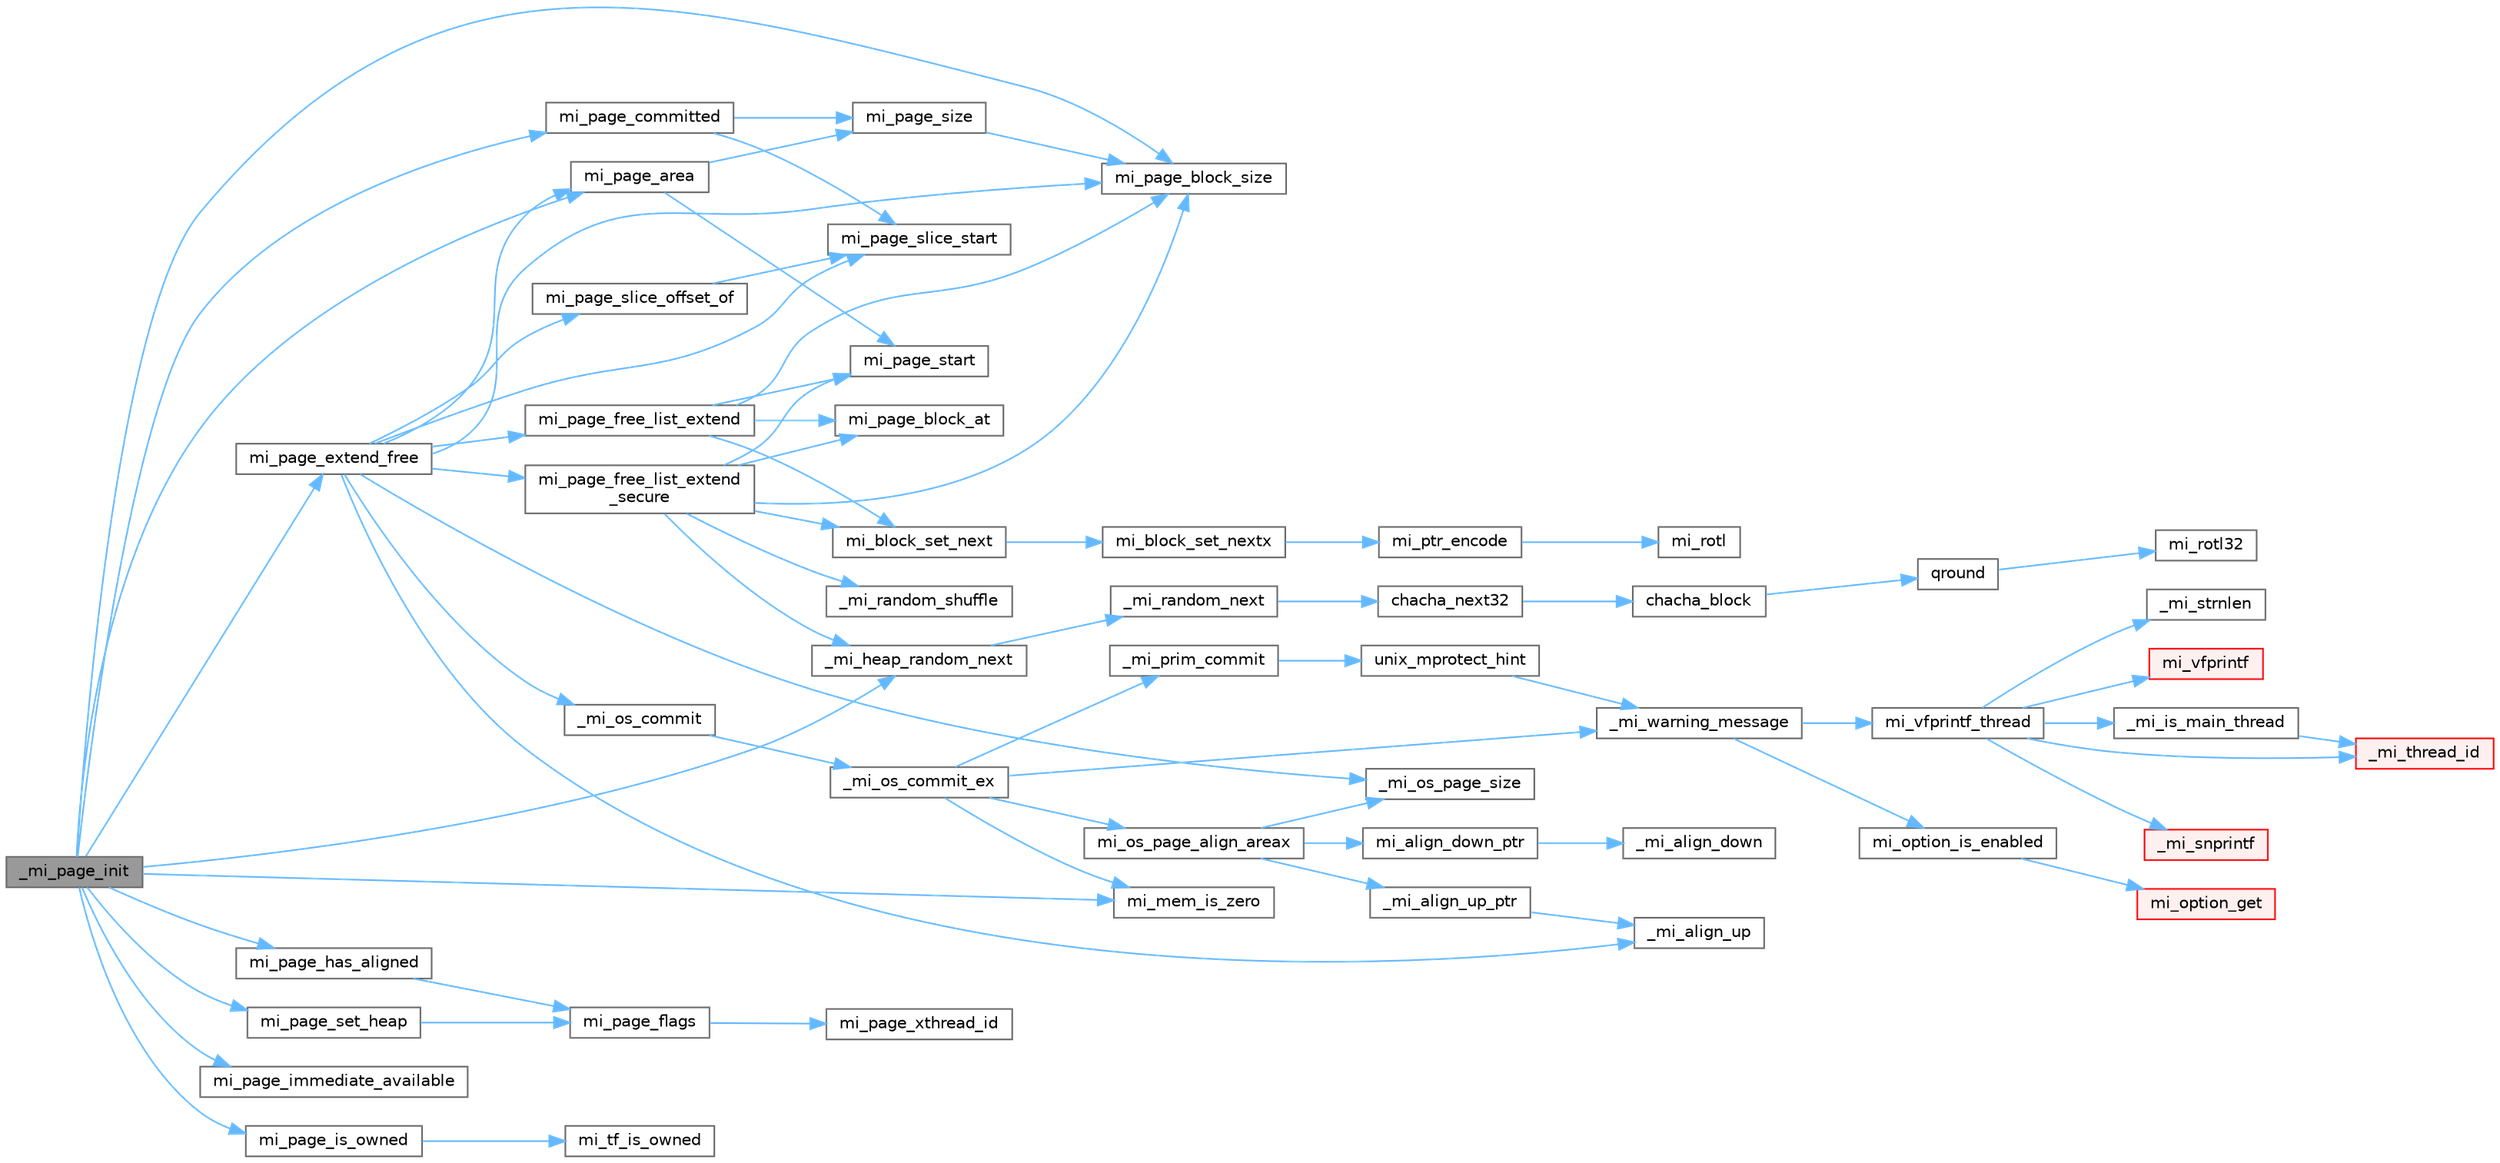 digraph "_mi_page_init"
{
 // LATEX_PDF_SIZE
  bgcolor="transparent";
  edge [fontname=Helvetica,fontsize=10,labelfontname=Helvetica,labelfontsize=10];
  node [fontname=Helvetica,fontsize=10,shape=box,height=0.2,width=0.4];
  rankdir="LR";
  Node1 [id="Node000001",label="_mi_page_init",height=0.2,width=0.4,color="gray40", fillcolor="grey60", style="filled", fontcolor="black",tooltip=" "];
  Node1 -> Node2 [id="edge69_Node000001_Node000002",color="steelblue1",style="solid",tooltip=" "];
  Node2 [id="Node000002",label="_mi_heap_random_next",height=0.2,width=0.4,color="grey40", fillcolor="white", style="filled",URL="$heap_8c.html#a68ddb5f2c595ea9d4e8d450342b4713c",tooltip=" "];
  Node2 -> Node3 [id="edge70_Node000002_Node000003",color="steelblue1",style="solid",tooltip=" "];
  Node3 [id="Node000003",label="_mi_random_next",height=0.2,width=0.4,color="grey40", fillcolor="white", style="filled",URL="$random_8c.html#ae7c0ab020aad85edd43240680cc4f76e",tooltip=" "];
  Node3 -> Node4 [id="edge71_Node000003_Node000004",color="steelblue1",style="solid",tooltip=" "];
  Node4 [id="Node000004",label="chacha_next32",height=0.2,width=0.4,color="grey40", fillcolor="white", style="filled",URL="$random_8c.html#aee994349e65d0c17afc5f058382e4987",tooltip=" "];
  Node4 -> Node5 [id="edge72_Node000004_Node000005",color="steelblue1",style="solid",tooltip=" "];
  Node5 [id="Node000005",label="chacha_block",height=0.2,width=0.4,color="grey40", fillcolor="white", style="filled",URL="$random_8c.html#ac7c3361c50bd6885f2fa95dbd8446b4b",tooltip=" "];
  Node5 -> Node6 [id="edge73_Node000005_Node000006",color="steelblue1",style="solid",tooltip=" "];
  Node6 [id="Node000006",label="qround",height=0.2,width=0.4,color="grey40", fillcolor="white", style="filled",URL="$random_8c.html#a4b6bacd2f7b7850e296611f716692baa",tooltip=" "];
  Node6 -> Node7 [id="edge74_Node000006_Node000007",color="steelblue1",style="solid",tooltip=" "];
  Node7 [id="Node000007",label="mi_rotl32",height=0.2,width=0.4,color="grey40", fillcolor="white", style="filled",URL="$bits_8h.html#a54b39737c07063eda533e284d0300d1b",tooltip=" "];
  Node1 -> Node8 [id="edge75_Node000001_Node000008",color="steelblue1",style="solid",tooltip=" "];
  Node8 [id="Node000008",label="mi_mem_is_zero",height=0.2,width=0.4,color="grey40", fillcolor="white", style="filled",URL="$_e_a_s_t_l_2packages_2mimalloc_2include_2mimalloc_2internal_8h.html#a8391ae55dd6885bd38593f740fd349a4",tooltip=" "];
  Node1 -> Node9 [id="edge76_Node000001_Node000009",color="steelblue1",style="solid",tooltip=" "];
  Node9 [id="Node000009",label="mi_page_area",height=0.2,width=0.4,color="grey40", fillcolor="white", style="filled",URL="$_e_a_s_t_l_2packages_2mimalloc_2include_2mimalloc_2internal_8h.html#ab02bec7b56343136344cb9441cb889c7",tooltip=" "];
  Node9 -> Node10 [id="edge77_Node000009_Node000010",color="steelblue1",style="solid",tooltip=" "];
  Node10 [id="Node000010",label="mi_page_size",height=0.2,width=0.4,color="grey40", fillcolor="white", style="filled",URL="$_e_a_s_t_l_2packages_2mimalloc_2include_2mimalloc_2internal_8h.html#a8c0729aec9cac74b4a782e6a7d22f18d",tooltip=" "];
  Node10 -> Node11 [id="edge78_Node000010_Node000011",color="steelblue1",style="solid",tooltip=" "];
  Node11 [id="Node000011",label="mi_page_block_size",height=0.2,width=0.4,color="grey40", fillcolor="white", style="filled",URL="$_e_a_s_t_l_2packages_2mimalloc_2include_2mimalloc_2internal_8h.html#a6134893990c1f09da2b40092ceecc780",tooltip=" "];
  Node9 -> Node12 [id="edge79_Node000009_Node000012",color="steelblue1",style="solid",tooltip=" "];
  Node12 [id="Node000012",label="mi_page_start",height=0.2,width=0.4,color="grey40", fillcolor="white", style="filled",URL="$_e_a_s_t_l_2packages_2mimalloc_2include_2mimalloc_2internal_8h.html#a95e8b035747d340ad060f5cf0811b7e9",tooltip=" "];
  Node1 -> Node11 [id="edge80_Node000001_Node000011",color="steelblue1",style="solid",tooltip=" "];
  Node1 -> Node13 [id="edge81_Node000001_Node000013",color="steelblue1",style="solid",tooltip=" "];
  Node13 [id="Node000013",label="mi_page_committed",height=0.2,width=0.4,color="grey40", fillcolor="white", style="filled",URL="$_e_a_s_t_l_2packages_2mimalloc_2include_2mimalloc_2internal_8h.html#a0ebedfe1875740753164d3bf0a948d31",tooltip=" "];
  Node13 -> Node10 [id="edge82_Node000013_Node000010",color="steelblue1",style="solid",tooltip=" "];
  Node13 -> Node14 [id="edge83_Node000013_Node000014",color="steelblue1",style="solid",tooltip=" "];
  Node14 [id="Node000014",label="mi_page_slice_start",height=0.2,width=0.4,color="grey40", fillcolor="white", style="filled",URL="$_e_a_s_t_l_2packages_2mimalloc_2include_2mimalloc_2internal_8h.html#a5a6ac89588d92c6b443e78415aac06db",tooltip=" "];
  Node1 -> Node15 [id="edge84_Node000001_Node000015",color="steelblue1",style="solid",tooltip=" "];
  Node15 [id="Node000015",label="mi_page_extend_free",height=0.2,width=0.4,color="grey40", fillcolor="white", style="filled",URL="$page_8c.html#a40c7a483e3c04fdcf8d9a16bc6e6cea5",tooltip=" "];
  Node15 -> Node16 [id="edge85_Node000015_Node000016",color="steelblue1",style="solid",tooltip=" "];
  Node16 [id="Node000016",label="_mi_align_up",height=0.2,width=0.4,color="grey40", fillcolor="white", style="filled",URL="$_e_a_s_t_l_2packages_2mimalloc_2include_2mimalloc_2internal_8h.html#a7f35944d44d8a16365072023dd19e0da",tooltip=" "];
  Node15 -> Node17 [id="edge86_Node000015_Node000017",color="steelblue1",style="solid",tooltip=" "];
  Node17 [id="Node000017",label="_mi_os_commit",height=0.2,width=0.4,color="grey40", fillcolor="white", style="filled",URL="$os_8c.html#acef931ae1be3c3ddb6ee125a8267a84e",tooltip=" "];
  Node17 -> Node18 [id="edge87_Node000017_Node000018",color="steelblue1",style="solid",tooltip=" "];
  Node18 [id="Node000018",label="_mi_os_commit_ex",height=0.2,width=0.4,color="grey40", fillcolor="white", style="filled",URL="$os_8c.html#a3d62d4f2f8c54d1251323be446068194",tooltip=" "];
  Node18 -> Node19 [id="edge88_Node000018_Node000019",color="steelblue1",style="solid",tooltip=" "];
  Node19 [id="Node000019",label="_mi_prim_commit",height=0.2,width=0.4,color="grey40", fillcolor="white", style="filled",URL="$windows_2prim_8c.html#a723c63d8d2b51281ab1ef2bf7e7395d0",tooltip=" "];
  Node19 -> Node20 [id="edge89_Node000019_Node000020",color="steelblue1",style="solid",tooltip=" "];
  Node20 [id="Node000020",label="unix_mprotect_hint",height=0.2,width=0.4,color="grey40", fillcolor="white", style="filled",URL="$unix_2prim_8c.html#a7729d7cf0976d9e9fdc1d344d80e7d14",tooltip=" "];
  Node20 -> Node21 [id="edge90_Node000020_Node000021",color="steelblue1",style="solid",tooltip=" "];
  Node21 [id="Node000021",label="_mi_warning_message",height=0.2,width=0.4,color="grey40", fillcolor="white", style="filled",URL="$options_8c.html#ac253cac2ca24fb63be7f4937ac620dc4",tooltip=" "];
  Node21 -> Node22 [id="edge91_Node000021_Node000022",color="steelblue1",style="solid",tooltip=" "];
  Node22 [id="Node000022",label="mi_option_is_enabled",height=0.2,width=0.4,color="grey40", fillcolor="white", style="filled",URL="$group__options.html#ga459ad98f18b3fc9275474807fe0ca188",tooltip=" "];
  Node22 -> Node23 [id="edge92_Node000022_Node000023",color="steelblue1",style="solid",tooltip=" "];
  Node23 [id="Node000023",label="mi_option_get",height=0.2,width=0.4,color="red", fillcolor="#FFF0F0", style="filled",URL="$group__options.html#ga7e8af195cc81d3fa64ccf2662caa565a",tooltip=" "];
  Node21 -> Node39 [id="edge93_Node000021_Node000039",color="steelblue1",style="solid",tooltip=" "];
  Node39 [id="Node000039",label="mi_vfprintf_thread",height=0.2,width=0.4,color="grey40", fillcolor="white", style="filled",URL="$options_8c.html#a4af8263c139d04a876914f39024a7424",tooltip=" "];
  Node39 -> Node40 [id="edge94_Node000039_Node000040",color="steelblue1",style="solid",tooltip=" "];
  Node40 [id="Node000040",label="_mi_is_main_thread",height=0.2,width=0.4,color="grey40", fillcolor="white", style="filled",URL="$_e_a_s_t_l_2packages_2mimalloc_2src_2init_8c.html#a008e0a28e7c86b15a04094d595e2c327",tooltip=" "];
  Node40 -> Node41 [id="edge95_Node000040_Node000041",color="steelblue1",style="solid",tooltip=" "];
  Node41 [id="Node000041",label="_mi_thread_id",height=0.2,width=0.4,color="red", fillcolor="#FFF0F0", style="filled",URL="$_e_a_s_t_l_2packages_2mimalloc_2src_2init_8c.html#a43068a36d7dea6ccf1e3558a27e22993",tooltip=" "];
  Node39 -> Node44 [id="edge96_Node000039_Node000044",color="steelblue1",style="solid",tooltip=" "];
  Node44 [id="Node000044",label="_mi_snprintf",height=0.2,width=0.4,color="red", fillcolor="#FFF0F0", style="filled",URL="$libc_8c.html#a6c2f4673e3317f332571bc1bec18c49b",tooltip=" "];
  Node39 -> Node32 [id="edge97_Node000039_Node000032",color="steelblue1",style="solid",tooltip=" "];
  Node32 [id="Node000032",label="_mi_strnlen",height=0.2,width=0.4,color="grey40", fillcolor="white", style="filled",URL="$libc_8c.html#ae8577fe0d9bbe3fb90d2169caa1af943",tooltip=" "];
  Node39 -> Node41 [id="edge98_Node000039_Node000041",color="steelblue1",style="solid",tooltip=" "];
  Node39 -> Node51 [id="edge99_Node000039_Node000051",color="steelblue1",style="solid",tooltip=" "];
  Node51 [id="Node000051",label="mi_vfprintf",height=0.2,width=0.4,color="red", fillcolor="#FFF0F0", style="filled",URL="$options_8c.html#a1f31f62f178fb5309451aa44c8d25327",tooltip=" "];
  Node18 -> Node21 [id="edge100_Node000018_Node000021",color="steelblue1",style="solid",tooltip=" "];
  Node18 -> Node8 [id="edge101_Node000018_Node000008",color="steelblue1",style="solid",tooltip=" "];
  Node18 -> Node56 [id="edge102_Node000018_Node000056",color="steelblue1",style="solid",tooltip=" "];
  Node56 [id="Node000056",label="mi_os_page_align_areax",height=0.2,width=0.4,color="grey40", fillcolor="white", style="filled",URL="$os_8c.html#a80d3a0cbc0a50873b1abc39077a6d77e",tooltip=" "];
  Node56 -> Node57 [id="edge103_Node000056_Node000057",color="steelblue1",style="solid",tooltip=" "];
  Node57 [id="Node000057",label="_mi_align_up_ptr",height=0.2,width=0.4,color="grey40", fillcolor="white", style="filled",URL="$_e_a_s_t_l_2packages_2mimalloc_2include_2mimalloc_2internal_8h.html#ac76001cb6de6586632eb7fb6c1795a77",tooltip=" "];
  Node57 -> Node16 [id="edge104_Node000057_Node000016",color="steelblue1",style="solid",tooltip=" "];
  Node56 -> Node58 [id="edge105_Node000056_Node000058",color="steelblue1",style="solid",tooltip=" "];
  Node58 [id="Node000058",label="_mi_os_page_size",height=0.2,width=0.4,color="grey40", fillcolor="white", style="filled",URL="$os_8c.html#a723e4c95209d4c6282b53317473e83d5",tooltip=" "];
  Node56 -> Node59 [id="edge106_Node000056_Node000059",color="steelblue1",style="solid",tooltip=" "];
  Node59 [id="Node000059",label="mi_align_down_ptr",height=0.2,width=0.4,color="grey40", fillcolor="white", style="filled",URL="$_e_a_s_t_l_2packages_2mimalloc_2include_2mimalloc_2internal_8h.html#adc7ba2f338065541b3513efcf2252795",tooltip=" "];
  Node59 -> Node60 [id="edge107_Node000059_Node000060",color="steelblue1",style="solid",tooltip=" "];
  Node60 [id="Node000060",label="_mi_align_down",height=0.2,width=0.4,color="grey40", fillcolor="white", style="filled",URL="$_e_a_s_t_l_2packages_2mimalloc_2include_2mimalloc_2internal_8h.html#ae0f2f8d6ceafe97eed3962f752cb9975",tooltip=" "];
  Node15 -> Node58 [id="edge108_Node000015_Node000058",color="steelblue1",style="solid",tooltip=" "];
  Node15 -> Node9 [id="edge109_Node000015_Node000009",color="steelblue1",style="solid",tooltip=" "];
  Node15 -> Node11 [id="edge110_Node000015_Node000011",color="steelblue1",style="solid",tooltip=" "];
  Node15 -> Node61 [id="edge111_Node000015_Node000061",color="steelblue1",style="solid",tooltip=" "];
  Node61 [id="Node000061",label="mi_page_free_list_extend",height=0.2,width=0.4,color="grey40", fillcolor="white", style="filled",URL="$page_8c.html#a9bb87a743570919cc56839f9fc433695",tooltip=" "];
  Node61 -> Node62 [id="edge112_Node000061_Node000062",color="steelblue1",style="solid",tooltip=" "];
  Node62 [id="Node000062",label="mi_block_set_next",height=0.2,width=0.4,color="grey40", fillcolor="white", style="filled",URL="$_e_a_s_t_l_2packages_2mimalloc_2include_2mimalloc_2internal_8h.html#ac7b440a922454c163ed1139aac9b946d",tooltip=" "];
  Node62 -> Node63 [id="edge113_Node000062_Node000063",color="steelblue1",style="solid",tooltip=" "];
  Node63 [id="Node000063",label="mi_block_set_nextx",height=0.2,width=0.4,color="grey40", fillcolor="white", style="filled",URL="$_e_a_s_t_l_2packages_2mimalloc_2include_2mimalloc_2internal_8h.html#af5fbdb6f591a95ed806576e4edd908d3",tooltip=" "];
  Node63 -> Node64 [id="edge114_Node000063_Node000064",color="steelblue1",style="solid",tooltip=" "];
  Node64 [id="Node000064",label="mi_ptr_encode",height=0.2,width=0.4,color="grey40", fillcolor="white", style="filled",URL="$_e_a_s_t_l_2packages_2mimalloc_2include_2mimalloc_2internal_8h.html#a8af2e59d4c03379a2b06fcd922823bbe",tooltip=" "];
  Node64 -> Node65 [id="edge115_Node000064_Node000065",color="steelblue1",style="solid",tooltip=" "];
  Node65 [id="Node000065",label="mi_rotl",height=0.2,width=0.4,color="grey40", fillcolor="white", style="filled",URL="$bits_8h.html#acf2fcb7e521269e6334d0dba4804892c",tooltip=" "];
  Node61 -> Node66 [id="edge116_Node000061_Node000066",color="steelblue1",style="solid",tooltip=" "];
  Node66 [id="Node000066",label="mi_page_block_at",height=0.2,width=0.4,color="grey40", fillcolor="white", style="filled",URL="$page_8c.html#a796cbdf7c3bf7febbda3160b978b4e79",tooltip=" "];
  Node61 -> Node11 [id="edge117_Node000061_Node000011",color="steelblue1",style="solid",tooltip=" "];
  Node61 -> Node12 [id="edge118_Node000061_Node000012",color="steelblue1",style="solid",tooltip=" "];
  Node15 -> Node67 [id="edge119_Node000015_Node000067",color="steelblue1",style="solid",tooltip=" "];
  Node67 [id="Node000067",label="mi_page_free_list_extend\l_secure",height=0.2,width=0.4,color="grey40", fillcolor="white", style="filled",URL="$page_8c.html#a4a740b834c5746b0309fece1a0b1d781",tooltip=" "];
  Node67 -> Node2 [id="edge120_Node000067_Node000002",color="steelblue1",style="solid",tooltip=" "];
  Node67 -> Node68 [id="edge121_Node000067_Node000068",color="steelblue1",style="solid",tooltip=" "];
  Node68 [id="Node000068",label="_mi_random_shuffle",height=0.2,width=0.4,color="grey40", fillcolor="white", style="filled",URL="$_e_a_s_t_l_2packages_2mimalloc_2include_2mimalloc_2internal_8h.html#aed665df96f860a0ef89cc82e538df873",tooltip=" "];
  Node67 -> Node62 [id="edge122_Node000067_Node000062",color="steelblue1",style="solid",tooltip=" "];
  Node67 -> Node66 [id="edge123_Node000067_Node000066",color="steelblue1",style="solid",tooltip=" "];
  Node67 -> Node11 [id="edge124_Node000067_Node000011",color="steelblue1",style="solid",tooltip=" "];
  Node67 -> Node12 [id="edge125_Node000067_Node000012",color="steelblue1",style="solid",tooltip=" "];
  Node15 -> Node69 [id="edge126_Node000015_Node000069",color="steelblue1",style="solid",tooltip=" "];
  Node69 [id="Node000069",label="mi_page_slice_offset_of",height=0.2,width=0.4,color="grey40", fillcolor="white", style="filled",URL="$_e_a_s_t_l_2packages_2mimalloc_2include_2mimalloc_2internal_8h.html#ad3e5df2ef93d3703a1a70368b1a858d6",tooltip=" "];
  Node69 -> Node14 [id="edge127_Node000069_Node000014",color="steelblue1",style="solid",tooltip=" "];
  Node15 -> Node14 [id="edge128_Node000015_Node000014",color="steelblue1",style="solid",tooltip=" "];
  Node1 -> Node70 [id="edge129_Node000001_Node000070",color="steelblue1",style="solid",tooltip=" "];
  Node70 [id="Node000070",label="mi_page_has_aligned",height=0.2,width=0.4,color="grey40", fillcolor="white", style="filled",URL="$_e_a_s_t_l_2packages_2mimalloc_2include_2mimalloc_2internal_8h.html#ae0b5641b1e2fabf59c84685e08520852",tooltip=" "];
  Node70 -> Node71 [id="edge130_Node000070_Node000071",color="steelblue1",style="solid",tooltip=" "];
  Node71 [id="Node000071",label="mi_page_flags",height=0.2,width=0.4,color="grey40", fillcolor="white", style="filled",URL="$_e_a_s_t_l_2packages_2mimalloc_2include_2mimalloc_2internal_8h.html#a3d26e50ecf7ae2045d2a6dc69c3c30c8",tooltip=" "];
  Node71 -> Node72 [id="edge131_Node000071_Node000072",color="steelblue1",style="solid",tooltip=" "];
  Node72 [id="Node000072",label="mi_page_xthread_id",height=0.2,width=0.4,color="grey40", fillcolor="white", style="filled",URL="$_e_a_s_t_l_2packages_2mimalloc_2include_2mimalloc_2internal_8h.html#af15a53be4fb9aa00af3c25632b1b1dac",tooltip=" "];
  Node1 -> Node73 [id="edge132_Node000001_Node000073",color="steelblue1",style="solid",tooltip=" "];
  Node73 [id="Node000073",label="mi_page_immediate_available",height=0.2,width=0.4,color="grey40", fillcolor="white", style="filled",URL="$_e_a_s_t_l_2packages_2mimalloc_2include_2mimalloc_2internal_8h.html#a87596f606325115ec4f43046dfd3d64a",tooltip=" "];
  Node1 -> Node74 [id="edge133_Node000001_Node000074",color="steelblue1",style="solid",tooltip=" "];
  Node74 [id="Node000074",label="mi_page_is_owned",height=0.2,width=0.4,color="grey40", fillcolor="white", style="filled",URL="$_e_a_s_t_l_2packages_2mimalloc_2include_2mimalloc_2internal_8h.html#af56ec67c6f794de0f36d59a6390ab4c7",tooltip=" "];
  Node74 -> Node75 [id="edge134_Node000074_Node000075",color="steelblue1",style="solid",tooltip=" "];
  Node75 [id="Node000075",label="mi_tf_is_owned",height=0.2,width=0.4,color="grey40", fillcolor="white", style="filled",URL="$_e_a_s_t_l_2packages_2mimalloc_2include_2mimalloc_2internal_8h.html#aa501cc20d36064923e3d70c4a08879c4",tooltip=" "];
  Node1 -> Node76 [id="edge135_Node000001_Node000076",color="steelblue1",style="solid",tooltip=" "];
  Node76 [id="Node000076",label="mi_page_set_heap",height=0.2,width=0.4,color="grey40", fillcolor="white", style="filled",URL="$_e_a_s_t_l_2packages_2mimalloc_2include_2mimalloc_2internal_8h.html#a4f0664d2a3d9c81776a0f90311aef474",tooltip=" "];
  Node76 -> Node71 [id="edge136_Node000076_Node000071",color="steelblue1",style="solid",tooltip=" "];
}
